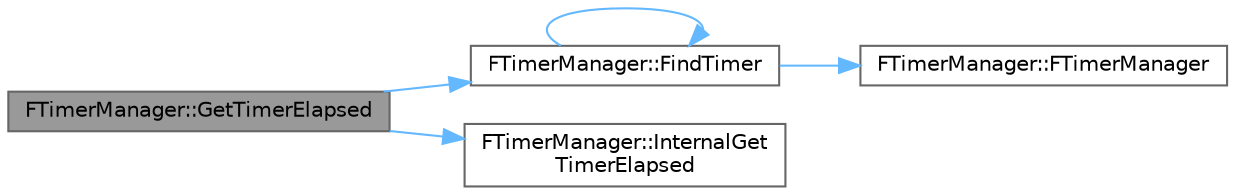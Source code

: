 digraph "FTimerManager::GetTimerElapsed"
{
 // INTERACTIVE_SVG=YES
 // LATEX_PDF_SIZE
  bgcolor="transparent";
  edge [fontname=Helvetica,fontsize=10,labelfontname=Helvetica,labelfontsize=10];
  node [fontname=Helvetica,fontsize=10,shape=box,height=0.2,width=0.4];
  rankdir="LR";
  Node1 [id="Node000001",label="FTimerManager::GetTimerElapsed",height=0.2,width=0.4,color="gray40", fillcolor="grey60", style="filled", fontcolor="black",tooltip="Gets the current elapsed time for the specified timer."];
  Node1 -> Node2 [id="edge1_Node000001_Node000002",color="steelblue1",style="solid",tooltip=" "];
  Node2 [id="Node000002",label="FTimerManager::FindTimer",height=0.2,width=0.4,color="grey40", fillcolor="white", style="filled",URL="$d7/dea/classFTimerManager.html#af892d5f68ef8f27e8c836854bf376862",tooltip="Will find a timer in the active, paused, or pending list."];
  Node2 -> Node3 [id="edge2_Node000002_Node000003",color="steelblue1",style="solid",tooltip=" "];
  Node3 [id="Node000003",label="FTimerManager::FTimerManager",height=0.2,width=0.4,color="grey40", fillcolor="white", style="filled",URL="$d7/dea/classFTimerManager.html#a74e4dd436a87f99bc42a2d1c499c2156",tooltip=" "];
  Node2 -> Node2 [id="edge3_Node000002_Node000002",color="steelblue1",style="solid",tooltip=" "];
  Node1 -> Node4 [id="edge4_Node000001_Node000004",color="steelblue1",style="solid",tooltip=" "];
  Node4 [id="Node000004",label="FTimerManager::InternalGet\lTimerElapsed",height=0.2,width=0.4,color="grey40", fillcolor="white", style="filled",URL="$d7/dea/classFTimerManager.html#a0ee7809b33c591e591c18eecff66dad9",tooltip=" "];
}
